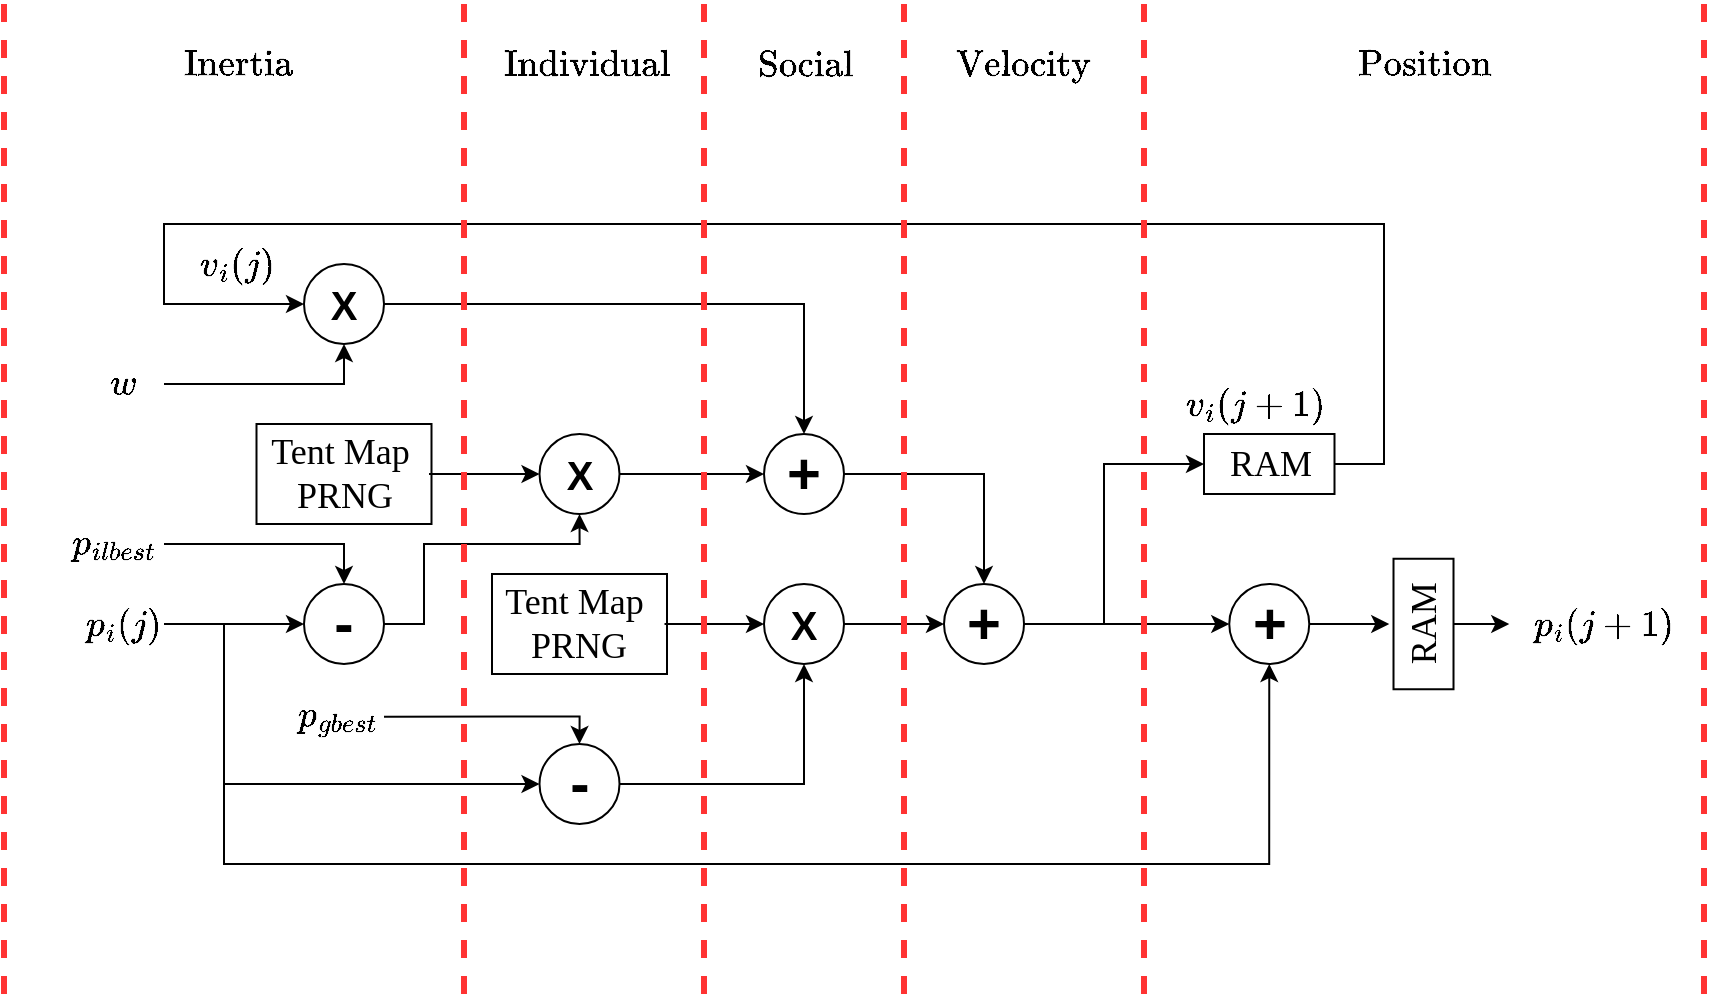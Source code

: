 <mxfile version="22.1.17" type="device">
  <diagram id="9psBLqmak3lMU7G5c20V" name="Page-1">
    <mxGraphModel dx="1042" dy="969" grid="1" gridSize="10" guides="1" tooltips="1" connect="1" arrows="1" fold="1" page="0" pageScale="1" pageWidth="827" pageHeight="1169" math="1" shadow="0">
      <root>
        <mxCell id="0" />
        <mxCell id="1" parent="0" />
        <mxCell id="xUR1cHn-0zztZZeKXKcv-40" style="edgeStyle=orthogonalEdgeStyle;rounded=0;orthogonalLoop=1;jettySize=auto;html=1;exitX=0;exitY=0.5;exitDx=0;exitDy=0;entryX=0;entryY=0.5;entryDx=0;entryDy=0;" parent="1" source="xUR1cHn-0zztZZeKXKcv-9" target="xUR1cHn-0zztZZeKXKcv-10" edge="1">
          <mxGeometry relative="1" as="geometry">
            <Array as="points">
              <mxPoint x="860" y="180" />
              <mxPoint x="860" y="60" />
              <mxPoint x="250" y="60" />
              <mxPoint x="250" y="100" />
            </Array>
          </mxGeometry>
        </mxCell>
        <mxCell id="xUR1cHn-0zztZZeKXKcv-9" value="" style="rounded=0;whiteSpace=wrap;html=1;direction=west;" parent="1" vertex="1">
          <mxGeometry x="770" y="165" width="65.25" height="30" as="geometry" />
        </mxCell>
        <mxCell id="xUR1cHn-0zztZZeKXKcv-3" value="" style="rounded=0;whiteSpace=wrap;html=1;" parent="1" vertex="1">
          <mxGeometry x="296.25" y="160" width="87.5" height="50" as="geometry" />
        </mxCell>
        <mxCell id="xUR1cHn-0zztZZeKXKcv-26" style="edgeStyle=orthogonalEdgeStyle;rounded=0;orthogonalLoop=1;jettySize=auto;html=1;exitX=1;exitY=0.5;exitDx=0;exitDy=0;entryX=0.5;entryY=0;entryDx=0;entryDy=0;" parent="1" source="JvoWVqMFG1znGrLgwrE8-25" target="xUR1cHn-0zztZZeKXKcv-11" edge="1">
          <mxGeometry relative="1" as="geometry">
            <Array as="points">
              <mxPoint x="340" y="220" />
            </Array>
          </mxGeometry>
        </mxCell>
        <mxCell id="JvoWVqMFG1znGrLgwrE8-25" value="&lt;font face=&quot;Times New Roman&quot;&gt;&lt;span style=&quot;font-size: 18px&quot;&gt;$$p_{ilbest}$$&lt;/span&gt;&lt;/font&gt;" style="text;html=1;strokeColor=none;fillColor=none;align=center;verticalAlign=middle;whiteSpace=wrap;rounded=0;" parent="1" vertex="1">
          <mxGeometry x="200" y="210" width="50" height="20" as="geometry" />
        </mxCell>
        <mxCell id="xUR1cHn-0zztZZeKXKcv-39" style="edgeStyle=orthogonalEdgeStyle;rounded=0;orthogonalLoop=1;jettySize=auto;html=1;entryX=0;entryY=0.5;entryDx=0;entryDy=0;" parent="1" source="xUR1cHn-0zztZZeKXKcv-1" target="xUR1cHn-0zztZZeKXKcv-12" edge="1">
          <mxGeometry relative="1" as="geometry" />
        </mxCell>
        <mxCell id="xUR1cHn-0zztZZeKXKcv-1" value="&lt;font face=&quot;Times New Roman&quot;&gt;&lt;span style=&quot;font-size: 18px&quot;&gt;Tent Map&amp;nbsp;&lt;br&gt;PRNG&lt;br&gt;&lt;/span&gt;&lt;/font&gt;" style="text;html=1;align=center;verticalAlign=middle;whiteSpace=wrap;rounded=0;rotation=0;" parent="1" vertex="1">
          <mxGeometry x="297.5" y="175" width="85" height="20" as="geometry" />
        </mxCell>
        <mxCell id="xUR1cHn-0zztZZeKXKcv-8" value="&lt;font face=&quot;Times New Roman&quot;&gt;&lt;span style=&quot;font-size: 18px&quot;&gt;RAM&lt;/span&gt;&lt;/font&gt;" style="text;html=1;align=center;verticalAlign=middle;whiteSpace=wrap;rounded=0;rotation=0;" parent="1" vertex="1">
          <mxGeometry x="775.5" y="170" width="55" height="20" as="geometry" />
        </mxCell>
        <mxCell id="xUR1cHn-0zztZZeKXKcv-41" style="edgeStyle=orthogonalEdgeStyle;rounded=0;orthogonalLoop=1;jettySize=auto;html=1;exitX=1;exitY=0.5;exitDx=0;exitDy=0;entryX=0.5;entryY=0;entryDx=0;entryDy=0;" parent="1" source="xUR1cHn-0zztZZeKXKcv-10" target="xUR1cHn-0zztZZeKXKcv-17" edge="1">
          <mxGeometry relative="1" as="geometry" />
        </mxCell>
        <mxCell id="xUR1cHn-0zztZZeKXKcv-10" value="&lt;b&gt;&lt;font style=&quot;font-size: 20px&quot;&gt;X&lt;/font&gt;&lt;/b&gt;" style="ellipse;whiteSpace=wrap;html=1;aspect=fixed;" parent="1" vertex="1">
          <mxGeometry x="320" y="80" width="40" height="40" as="geometry" />
        </mxCell>
        <mxCell id="xUR1cHn-0zztZZeKXKcv-38" style="edgeStyle=orthogonalEdgeStyle;rounded=0;orthogonalLoop=1;jettySize=auto;html=1;exitX=1;exitY=0.5;exitDx=0;exitDy=0;entryX=0.5;entryY=1;entryDx=0;entryDy=0;" parent="1" source="xUR1cHn-0zztZZeKXKcv-11" target="xUR1cHn-0zztZZeKXKcv-12" edge="1">
          <mxGeometry relative="1" as="geometry">
            <Array as="points">
              <mxPoint x="380" y="260" />
              <mxPoint x="380" y="220" />
              <mxPoint x="458" y="220" />
            </Array>
          </mxGeometry>
        </mxCell>
        <mxCell id="xUR1cHn-0zztZZeKXKcv-11" value="&lt;b&gt;&lt;font style=&quot;font-size: 29px&quot;&gt;-&lt;/font&gt;&lt;/b&gt;" style="ellipse;whiteSpace=wrap;html=1;aspect=fixed;" parent="1" vertex="1">
          <mxGeometry x="320" y="240" width="40" height="40" as="geometry" />
        </mxCell>
        <mxCell id="xUR1cHn-0zztZZeKXKcv-42" style="edgeStyle=orthogonalEdgeStyle;rounded=0;orthogonalLoop=1;jettySize=auto;html=1;exitX=1;exitY=0.5;exitDx=0;exitDy=0;entryX=0;entryY=0.5;entryDx=0;entryDy=0;" parent="1" source="xUR1cHn-0zztZZeKXKcv-12" target="xUR1cHn-0zztZZeKXKcv-17" edge="1">
          <mxGeometry relative="1" as="geometry" />
        </mxCell>
        <mxCell id="xUR1cHn-0zztZZeKXKcv-12" value="&lt;b&gt;&lt;font style=&quot;font-size: 20px&quot;&gt;X&lt;/font&gt;&lt;/b&gt;" style="ellipse;whiteSpace=wrap;html=1;aspect=fixed;" parent="1" vertex="1">
          <mxGeometry x="437.75" y="165" width="40" height="40" as="geometry" />
        </mxCell>
        <mxCell id="xUR1cHn-0zztZZeKXKcv-13" value="" style="rounded=0;whiteSpace=wrap;html=1;" parent="1" vertex="1">
          <mxGeometry x="414" y="235" width="87.5" height="50" as="geometry" />
        </mxCell>
        <mxCell id="xUR1cHn-0zztZZeKXKcv-43" style="edgeStyle=orthogonalEdgeStyle;rounded=0;orthogonalLoop=1;jettySize=auto;html=1;exitX=1;exitY=0.5;exitDx=0;exitDy=0;entryX=0;entryY=0.5;entryDx=0;entryDy=0;" parent="1" source="xUR1cHn-0zztZZeKXKcv-14" target="xUR1cHn-0zztZZeKXKcv-16" edge="1">
          <mxGeometry relative="1" as="geometry" />
        </mxCell>
        <mxCell id="xUR1cHn-0zztZZeKXKcv-14" value="&lt;font face=&quot;Times New Roman&quot;&gt;&lt;span style=&quot;font-size: 18px&quot;&gt;Tent Map&amp;nbsp;&lt;br&gt;PRNG&lt;br&gt;&lt;/span&gt;&lt;/font&gt;" style="text;html=1;align=center;verticalAlign=middle;whiteSpace=wrap;rounded=0;rotation=0;" parent="1" vertex="1">
          <mxGeometry x="415.25" y="250" width="85" height="20" as="geometry" />
        </mxCell>
        <mxCell id="xUR1cHn-0zztZZeKXKcv-44" style="edgeStyle=orthogonalEdgeStyle;rounded=0;orthogonalLoop=1;jettySize=auto;html=1;exitX=1;exitY=0.5;exitDx=0;exitDy=0;entryX=0.5;entryY=1;entryDx=0;entryDy=0;" parent="1" source="xUR1cHn-0zztZZeKXKcv-15" target="xUR1cHn-0zztZZeKXKcv-16" edge="1">
          <mxGeometry relative="1" as="geometry" />
        </mxCell>
        <mxCell id="xUR1cHn-0zztZZeKXKcv-15" value="&lt;b&gt;&lt;font style=&quot;font-size: 29px&quot;&gt;-&lt;/font&gt;&lt;/b&gt;" style="ellipse;whiteSpace=wrap;html=1;aspect=fixed;" parent="1" vertex="1">
          <mxGeometry x="437.75" y="320" width="40" height="40" as="geometry" />
        </mxCell>
        <mxCell id="xUR1cHn-0zztZZeKXKcv-45" style="edgeStyle=orthogonalEdgeStyle;rounded=0;orthogonalLoop=1;jettySize=auto;html=1;exitX=1;exitY=0.5;exitDx=0;exitDy=0;entryX=0;entryY=0.5;entryDx=0;entryDy=0;" parent="1" source="xUR1cHn-0zztZZeKXKcv-16" target="xUR1cHn-0zztZZeKXKcv-18" edge="1">
          <mxGeometry relative="1" as="geometry" />
        </mxCell>
        <mxCell id="xUR1cHn-0zztZZeKXKcv-16" value="&lt;b&gt;&lt;font style=&quot;font-size: 20px&quot;&gt;X&lt;/font&gt;&lt;/b&gt;" style="ellipse;whiteSpace=wrap;html=1;aspect=fixed;" parent="1" vertex="1">
          <mxGeometry x="550" y="240" width="40" height="40" as="geometry" />
        </mxCell>
        <mxCell id="xUR1cHn-0zztZZeKXKcv-46" style="edgeStyle=orthogonalEdgeStyle;rounded=0;orthogonalLoop=1;jettySize=auto;html=1;exitX=1;exitY=0.5;exitDx=0;exitDy=0;entryX=0.5;entryY=0;entryDx=0;entryDy=0;" parent="1" source="xUR1cHn-0zztZZeKXKcv-17" target="xUR1cHn-0zztZZeKXKcv-18" edge="1">
          <mxGeometry relative="1" as="geometry" />
        </mxCell>
        <mxCell id="xUR1cHn-0zztZZeKXKcv-17" value="&lt;b&gt;&lt;font style=&quot;font-size: 29px&quot;&gt;+&lt;/font&gt;&lt;/b&gt;" style="ellipse;whiteSpace=wrap;html=1;aspect=fixed;" parent="1" vertex="1">
          <mxGeometry x="550" y="165" width="40" height="40" as="geometry" />
        </mxCell>
        <mxCell id="xUR1cHn-0zztZZeKXKcv-47" style="edgeStyle=orthogonalEdgeStyle;rounded=0;orthogonalLoop=1;jettySize=auto;html=1;exitX=1;exitY=0.5;exitDx=0;exitDy=0;entryX=0;entryY=0.5;entryDx=0;entryDy=0;" parent="1" source="xUR1cHn-0zztZZeKXKcv-18" target="xUR1cHn-0zztZZeKXKcv-19" edge="1">
          <mxGeometry relative="1" as="geometry" />
        </mxCell>
        <mxCell id="xUR1cHn-0zztZZeKXKcv-48" style="edgeStyle=orthogonalEdgeStyle;rounded=0;orthogonalLoop=1;jettySize=auto;html=1;exitX=1;exitY=0.5;exitDx=0;exitDy=0;entryX=1;entryY=0.5;entryDx=0;entryDy=0;" parent="1" source="xUR1cHn-0zztZZeKXKcv-18" target="xUR1cHn-0zztZZeKXKcv-9" edge="1">
          <mxGeometry relative="1" as="geometry">
            <Array as="points">
              <mxPoint x="720" y="260" />
              <mxPoint x="720" y="180" />
            </Array>
          </mxGeometry>
        </mxCell>
        <mxCell id="xUR1cHn-0zztZZeKXKcv-18" value="&lt;b&gt;&lt;font style=&quot;font-size: 29px&quot;&gt;+&lt;/font&gt;&lt;/b&gt;" style="ellipse;whiteSpace=wrap;html=1;aspect=fixed;" parent="1" vertex="1">
          <mxGeometry x="640" y="240" width="40" height="40" as="geometry" />
        </mxCell>
        <mxCell id="xUR1cHn-0zztZZeKXKcv-49" style="edgeStyle=orthogonalEdgeStyle;rounded=0;orthogonalLoop=1;jettySize=auto;html=1;exitX=1;exitY=0.5;exitDx=0;exitDy=0;" parent="1" source="xUR1cHn-0zztZZeKXKcv-19" edge="1">
          <mxGeometry relative="1" as="geometry">
            <mxPoint x="862.63" y="260" as="targetPoint" />
          </mxGeometry>
        </mxCell>
        <mxCell id="xUR1cHn-0zztZZeKXKcv-19" value="&lt;b&gt;&lt;font style=&quot;font-size: 29px&quot;&gt;+&lt;/font&gt;&lt;/b&gt;" style="ellipse;whiteSpace=wrap;html=1;aspect=fixed;" parent="1" vertex="1">
          <mxGeometry x="782.63" y="240" width="40" height="40" as="geometry" />
        </mxCell>
        <mxCell id="xUR1cHn-0zztZZeKXKcv-53" style="edgeStyle=orthogonalEdgeStyle;rounded=0;orthogonalLoop=1;jettySize=auto;html=1;exitX=0.5;exitY=0;exitDx=0;exitDy=0;entryX=0;entryY=0.5;entryDx=0;entryDy=0;" parent="1" source="xUR1cHn-0zztZZeKXKcv-20" edge="1">
          <mxGeometry relative="1" as="geometry">
            <mxPoint x="922.63" y="260" as="targetPoint" />
          </mxGeometry>
        </mxCell>
        <mxCell id="xUR1cHn-0zztZZeKXKcv-20" value="" style="rounded=0;whiteSpace=wrap;html=1;direction=south;" parent="1" vertex="1">
          <mxGeometry x="864.755" y="227.375" width="30" height="65.25" as="geometry" />
        </mxCell>
        <mxCell id="xUR1cHn-0zztZZeKXKcv-21" value="&lt;font face=&quot;Times New Roman&quot;&gt;&lt;span style=&quot;font-size: 18px&quot;&gt;RAM&lt;/span&gt;&lt;/font&gt;" style="text;html=1;align=center;verticalAlign=middle;whiteSpace=wrap;rounded=0;rotation=270;" parent="1" vertex="1">
          <mxGeometry x="852.63" y="250" width="55" height="20" as="geometry" />
        </mxCell>
        <mxCell id="xUR1cHn-0zztZZeKXKcv-25" value="&lt;font face=&quot;Times New Roman&quot;&gt;&lt;span style=&quot;font-size: 18px&quot;&gt;&lt;b&gt;$$\mbox{Social}$$&lt;/b&gt;&lt;/span&gt;&lt;/font&gt;" style="text;html=1;align=center;verticalAlign=middle;whiteSpace=wrap;rounded=0;rotation=0;" parent="1" vertex="1">
          <mxGeometry x="542.5" y="-30" width="55" height="20" as="geometry" />
        </mxCell>
        <mxCell id="xUR1cHn-0zztZZeKXKcv-28" style="edgeStyle=orthogonalEdgeStyle;rounded=0;orthogonalLoop=1;jettySize=auto;html=1;exitX=1;exitY=0.5;exitDx=0;exitDy=0;entryX=0;entryY=0.5;entryDx=0;entryDy=0;" parent="1" source="xUR1cHn-0zztZZeKXKcv-27" target="xUR1cHn-0zztZZeKXKcv-11" edge="1">
          <mxGeometry relative="1" as="geometry" />
        </mxCell>
        <mxCell id="xUR1cHn-0zztZZeKXKcv-36" style="edgeStyle=orthogonalEdgeStyle;rounded=0;orthogonalLoop=1;jettySize=auto;html=1;exitX=1;exitY=0.5;exitDx=0;exitDy=0;entryX=0.5;entryY=1;entryDx=0;entryDy=0;" parent="1" source="xUR1cHn-0zztZZeKXKcv-27" target="xUR1cHn-0zztZZeKXKcv-19" edge="1">
          <mxGeometry relative="1" as="geometry">
            <Array as="points">
              <mxPoint x="280" y="260" />
              <mxPoint x="280" y="380" />
              <mxPoint x="803" y="380" />
            </Array>
          </mxGeometry>
        </mxCell>
        <mxCell id="xUR1cHn-0zztZZeKXKcv-67" style="edgeStyle=orthogonalEdgeStyle;rounded=0;orthogonalLoop=1;jettySize=auto;html=1;exitX=1;exitY=0.5;exitDx=0;exitDy=0;entryX=0;entryY=0.5;entryDx=0;entryDy=0;strokeColor=#000000;strokeWidth=1;" parent="1" source="xUR1cHn-0zztZZeKXKcv-27" target="xUR1cHn-0zztZZeKXKcv-15" edge="1">
          <mxGeometry relative="1" as="geometry">
            <Array as="points">
              <mxPoint x="280" y="260" />
              <mxPoint x="280" y="340" />
            </Array>
          </mxGeometry>
        </mxCell>
        <mxCell id="xUR1cHn-0zztZZeKXKcv-27" value="&lt;font face=&quot;Times New Roman&quot;&gt;&lt;span style=&quot;font-size: 18px&quot;&gt;$$p_{i}(j)$$&lt;/span&gt;&lt;/font&gt;" style="text;html=1;strokeColor=none;fillColor=none;align=center;verticalAlign=middle;whiteSpace=wrap;rounded=0;" parent="1" vertex="1">
          <mxGeometry x="210" y="250" width="40" height="20" as="geometry" />
        </mxCell>
        <mxCell id="xUR1cHn-0zztZZeKXKcv-31" style="edgeStyle=orthogonalEdgeStyle;rounded=0;orthogonalLoop=1;jettySize=auto;html=1;exitX=1;exitY=0.5;exitDx=0;exitDy=0;entryX=0.5;entryY=1;entryDx=0;entryDy=0;" parent="1" source="xUR1cHn-0zztZZeKXKcv-29" target="xUR1cHn-0zztZZeKXKcv-10" edge="1">
          <mxGeometry relative="1" as="geometry" />
        </mxCell>
        <mxCell id="xUR1cHn-0zztZZeKXKcv-29" value="&lt;font face=&quot;Times New Roman&quot;&gt;&lt;span style=&quot;font-size: 18px&quot;&gt;$$w$$&lt;/span&gt;&lt;/font&gt;" style="text;html=1;strokeColor=none;fillColor=none;align=center;verticalAlign=middle;whiteSpace=wrap;rounded=0;" parent="1" vertex="1">
          <mxGeometry x="210" y="130" width="40" height="20" as="geometry" />
        </mxCell>
        <mxCell id="xUR1cHn-0zztZZeKXKcv-30" value="&lt;font face=&quot;Times New Roman&quot;&gt;&lt;span style=&quot;font-size: 18px&quot;&gt;$$v_{i}(j)$$&lt;/span&gt;&lt;/font&gt;" style="text;html=1;strokeColor=none;fillColor=none;align=center;verticalAlign=middle;whiteSpace=wrap;rounded=0;" parent="1" vertex="1">
          <mxGeometry x="267.38" y="70" width="40" height="20" as="geometry" />
        </mxCell>
        <mxCell id="xUR1cHn-0zztZZeKXKcv-69" style="edgeStyle=orthogonalEdgeStyle;rounded=0;orthogonalLoop=1;jettySize=auto;html=1;exitX=1;exitY=0.5;exitDx=0;exitDy=0;entryX=0.5;entryY=0;entryDx=0;entryDy=0;strokeColor=#000000;strokeWidth=1;" parent="1" source="xUR1cHn-0zztZZeKXKcv-32" target="xUR1cHn-0zztZZeKXKcv-15" edge="1">
          <mxGeometry relative="1" as="geometry">
            <Array as="points">
              <mxPoint x="458" y="306" />
            </Array>
          </mxGeometry>
        </mxCell>
        <mxCell id="xUR1cHn-0zztZZeKXKcv-32" value="&lt;font face=&quot;Times New Roman&quot;&gt;&lt;span style=&quot;font-size: 18px&quot;&gt;$$p_{gbest}$$&lt;/span&gt;&lt;/font&gt;" style="text;html=1;strokeColor=none;fillColor=none;align=center;verticalAlign=middle;whiteSpace=wrap;rounded=0;" parent="1" vertex="1">
          <mxGeometry x="314.88" y="292.63" width="45.12" height="27.37" as="geometry" />
        </mxCell>
        <mxCell id="xUR1cHn-0zztZZeKXKcv-54" value="&lt;font face=&quot;Times New Roman&quot;&gt;&lt;span style=&quot;font-size: 18px&quot;&gt;&lt;b&gt;$$\mbox{Inertia}$$&lt;/b&gt;&lt;/span&gt;&lt;/font&gt;" style="text;html=1;align=center;verticalAlign=middle;whiteSpace=wrap;rounded=0;rotation=0;" parent="1" vertex="1">
          <mxGeometry x="259.88" y="-30" width="55" height="20" as="geometry" />
        </mxCell>
        <mxCell id="xUR1cHn-0zztZZeKXKcv-55" value="&lt;font face=&quot;Times New Roman&quot;&gt;&lt;span style=&quot;font-size: 18px&quot;&gt;&lt;b&gt;$$\mbox{Individual}$$&lt;/b&gt;&lt;/span&gt;&lt;/font&gt;" style="text;html=1;align=center;verticalAlign=middle;whiteSpace=wrap;rounded=0;rotation=0;" parent="1" vertex="1">
          <mxGeometry x="421.5" y="-30" width="80" height="20" as="geometry" />
        </mxCell>
        <mxCell id="xUR1cHn-0zztZZeKXKcv-56" value="&lt;font face=&quot;Times New Roman&quot;&gt;&lt;span style=&quot;font-size: 18px&quot;&gt;&lt;b&gt;$$\mbox{Velocity}$$&lt;/b&gt;&lt;/span&gt;&lt;/font&gt;" style="text;html=1;align=center;verticalAlign=middle;whiteSpace=wrap;rounded=0;rotation=0;" parent="1" vertex="1">
          <mxGeometry x="640" y="-30" width="80" height="20" as="geometry" />
        </mxCell>
        <mxCell id="xUR1cHn-0zztZZeKXKcv-57" value="&lt;font face=&quot;Times New Roman&quot;&gt;&lt;span style=&quot;font-size: 18px&quot;&gt;&lt;b&gt;$$\mbox{Position}$$&lt;/b&gt;&lt;/span&gt;&lt;/font&gt;" style="text;html=1;align=center;verticalAlign=middle;whiteSpace=wrap;rounded=0;rotation=0;" parent="1" vertex="1">
          <mxGeometry x="840.13" y="-30" width="80" height="20" as="geometry" />
        </mxCell>
        <mxCell id="xUR1cHn-0zztZZeKXKcv-58" value="" style="endArrow=none;dashed=1;html=1;strokeWidth=3;strokeColor=#FF3333;" parent="1" edge="1">
          <mxGeometry width="50" height="50" relative="1" as="geometry">
            <mxPoint x="170" y="445" as="sourcePoint" />
            <mxPoint x="170" y="-50" as="targetPoint" />
          </mxGeometry>
        </mxCell>
        <mxCell id="xUR1cHn-0zztZZeKXKcv-59" value="" style="endArrow=none;dashed=1;html=1;strokeWidth=3;strokeColor=#FF3333;" parent="1" edge="1">
          <mxGeometry width="50" height="50" relative="1" as="geometry">
            <mxPoint x="400" y="445" as="sourcePoint" />
            <mxPoint x="400" y="-50" as="targetPoint" />
          </mxGeometry>
        </mxCell>
        <mxCell id="xUR1cHn-0zztZZeKXKcv-60" value="" style="endArrow=none;dashed=1;html=1;strokeWidth=3;strokeColor=#FF3333;" parent="1" edge="1">
          <mxGeometry width="50" height="50" relative="1" as="geometry">
            <mxPoint x="520" y="445" as="sourcePoint" />
            <mxPoint x="520" y="-50" as="targetPoint" />
          </mxGeometry>
        </mxCell>
        <mxCell id="xUR1cHn-0zztZZeKXKcv-61" value="" style="endArrow=none;dashed=1;html=1;strokeWidth=3;strokeColor=#FF3333;" parent="1" edge="1">
          <mxGeometry width="50" height="50" relative="1" as="geometry">
            <mxPoint x="620" y="445" as="sourcePoint" />
            <mxPoint x="620" y="-50" as="targetPoint" />
          </mxGeometry>
        </mxCell>
        <mxCell id="xUR1cHn-0zztZZeKXKcv-62" value="" style="endArrow=none;dashed=1;html=1;strokeWidth=3;strokeColor=#FF3333;" parent="1" edge="1">
          <mxGeometry width="50" height="50" relative="1" as="geometry">
            <mxPoint x="740" y="445" as="sourcePoint" />
            <mxPoint x="740" y="-50" as="targetPoint" />
          </mxGeometry>
        </mxCell>
        <mxCell id="xUR1cHn-0zztZZeKXKcv-63" value="" style="endArrow=none;dashed=1;html=1;strokeWidth=3;strokeColor=#FF3333;" parent="1" edge="1">
          <mxGeometry width="50" height="50" relative="1" as="geometry">
            <mxPoint x="1020" y="445" as="sourcePoint" />
            <mxPoint x="1020" y="-50" as="targetPoint" />
          </mxGeometry>
        </mxCell>
        <mxCell id="xUR1cHn-0zztZZeKXKcv-70" value="&lt;font face=&quot;Times New Roman&quot;&gt;&lt;span style=&quot;font-size: 18px&quot;&gt;$$v_{i}(j+1)$$&lt;/span&gt;&lt;/font&gt;" style="text;html=1;strokeColor=none;fillColor=none;align=center;verticalAlign=middle;whiteSpace=wrap;rounded=0;" parent="1" vertex="1">
          <mxGeometry x="775.5" y="140" width="40" height="20" as="geometry" />
        </mxCell>
        <mxCell id="xUR1cHn-0zztZZeKXKcv-71" value="&lt;font face=&quot;Times New Roman&quot;&gt;&lt;span style=&quot;font-size: 18px&quot;&gt;$$p_{i}(j+1)$$&lt;/span&gt;&lt;/font&gt;" style="text;html=1;strokeColor=none;fillColor=none;align=center;verticalAlign=middle;whiteSpace=wrap;rounded=0;" parent="1" vertex="1">
          <mxGeometry x="950" y="250" width="40" height="20" as="geometry" />
        </mxCell>
      </root>
    </mxGraphModel>
  </diagram>
</mxfile>
